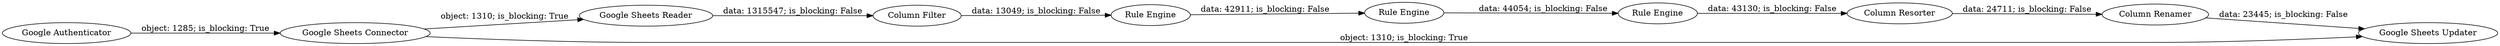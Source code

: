 digraph {
	"-4519054520842621797_8" [label="Rule Engine"]
	"-4519054520842621797_10" [label="Rule Engine"]
	"-4519054520842621797_2" [label="Google Sheets Reader"]
	"-4519054520842621797_14" [label="Column Renamer"]
	"-4519054520842621797_1" [label="Google Authenticator"]
	"-4519054520842621797_13" [label="Column Resorter"]
	"-4519054520842621797_6" [label="Google Sheets Updater"]
	"-4519054520842621797_7" [label="Column Filter"]
	"-4519054520842621797_5" [label="Google Sheets Connector"]
	"-4519054520842621797_9" [label="Rule Engine"]
	"-4519054520842621797_5" -> "-4519054520842621797_6" [label="object: 1310; is_blocking: True"]
	"-4519054520842621797_14" -> "-4519054520842621797_6" [label="data: 23445; is_blocking: False"]
	"-4519054520842621797_13" -> "-4519054520842621797_14" [label="data: 24711; is_blocking: False"]
	"-4519054520842621797_2" -> "-4519054520842621797_7" [label="data: 1315547; is_blocking: False"]
	"-4519054520842621797_5" -> "-4519054520842621797_2" [label="object: 1310; is_blocking: True"]
	"-4519054520842621797_9" -> "-4519054520842621797_10" [label="data: 44054; is_blocking: False"]
	"-4519054520842621797_10" -> "-4519054520842621797_13" [label="data: 43130; is_blocking: False"]
	"-4519054520842621797_1" -> "-4519054520842621797_5" [label="object: 1285; is_blocking: True"]
	"-4519054520842621797_7" -> "-4519054520842621797_8" [label="data: 13049; is_blocking: False"]
	"-4519054520842621797_8" -> "-4519054520842621797_9" [label="data: 42911; is_blocking: False"]
	rankdir=LR
}
